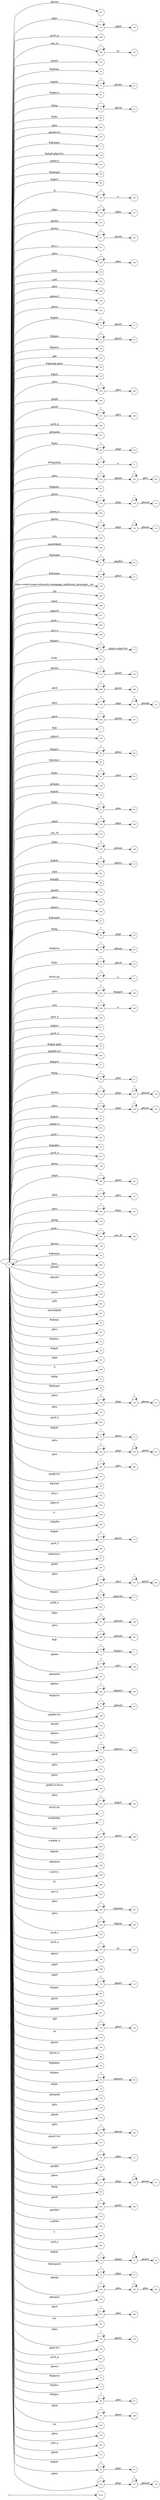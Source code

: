 digraph NFA {
  rankdir=LR;
  node [shape=circle, fontsize=10];
  __start [shape=point, label=""];
  __start -> None;
  118 [label="118"];
  251 [label="251"];
  107 [label="107"];
  174 [label="174"];
  288 [label="288"];
  106 [label="106"];
  152 [label="152"];
  59 [label="59"];
  25 [label="25"];
  81 [label="81"];
  32 [label="32"];
  88 [label="88"];
  249 [label="249"];
  13 [label="13"];
  29 [label="29"];
  155 [label="155"];
  57 [label="57"];
  51 [label="51"];
  73 [label="73"];
  127 [label="127"];
  36 [label="36"];
  75 [label="75"];
  101 [label="101"];
  56 [label="56"];
  21 [label="21"];
  86 [label="86"];
  104 [label="104"];
  140 [label="140"];
  176 [label="176"];
  210 [label="210"];
  231 [label="231"];
  211 [label="211"];
  271 [label="271"];
  238 [label="238"];
  85 [label="85"];
  263 [label="263"];
  259 [label="259"];
  190 [label="190"];
  125 [label="125"];
  250 [label="250"];
  223 [label="223"];
  16 [label="16"];
  61 [label="61"];
  0 [label="0"];
  45 [label="45"];
  247 [label="247"];
  215 [label="215"];
  15 [label="15"];
  58 [label="58"];
  248 [label="248"];
  44 [label="44"];
  243 [label="243"];
  244 [label="244"];
  196 [label="196"];
  257 [label="257"];
  233 [label="233"];
  286 [label="286"];
  175 [label="175"];
  124 [label="124"];
  277 [label="277"];
  130 [label="130"];
  157 [label="157"];
  89 [label="89"];
  5 [label="5"];
  232 [label="232"];
  65 [label="65"];
  185 [label="185"];
  108 [label="108"];
  268 [label="268"];
  117 [label="117"];
  293 [label="293"];
  306 [label="306"];
  47 [label="47"];
  94 [label="94"];
  50 [label="50"];
  100 [label="100"];
  6 [label="6"];
  290 [label="290"];
  304 [label="304"];
  173 [label="173"];
  191 [label="191"];
  283 [label="283"];
  269 [label="269"];
  31 [label="31"];
  74 [label="74"];
  301 [label="301"];
  245 [label="245"];
  213 [label="213"];
  208 [label="208"];
  120 [label="120"];
  209 [label="209"];
  206 [label="206"];
  7 [label="7"];
  194 [label="194"];
  68 [label="68"];
  40 [label="40"];
  92 [label="92"];
  95 [label="95"];
  116 [label="116"];
  186 [label="186"];
  4 [label="4"];
  159 [label="159"];
  38 [label="38"];
  64 [label="64"];
  91 [label="91"];
  182 [label="182"];
  274 [label="274"];
  139 [label="139"];
  225 [label="225"];
  14 [label="14"];
  291 [label="291"];
  82 [label="82"];
  90 [label="90"];
  145 [label="145"];
  252 [label="252"];
  193 [label="193"];
  54 [label="54"];
  28 [label="28"];
  79 [label="79"];
  80 [label="80"];
  93 [label="93"];
  3 [label="3"];
  222 [label="222"];
  294 [label="294"];
  266 [label="266"];
  87 [label="87"];
  279 [label="279"];
  35 [label="35"];
  202 [label="202"];
  37 [label="37"];
  30 [label="30"];
  114 [label="114"];
  123 [label="123"];
  217 [label="217"];
  43 [label="43"];
  272 [label="272"];
  287 [label="287"];
  78 [label="78"];
  83 [label="83"];
  275 [label="275"];
  133 [label="133"];
  146 [label="146"];
  180 [label="180"];
  216 [label="216"];
  230 [label="230"];
  113 [label="113"];
  143 [label="143"];
  284 [label="284"];
  67 [label="67"];
  148 [label="148"];
  189 [label="189"];
  49 [label="49"];
  119 [label="119"];
  303 [label="303"];
  147 [label="147"];
  23 [label="23"];
  102 [label="102"];
  149 [label="149"];
  264 [label="264"];
  307 [label="307"];
  55 [label="55"];
  253 [label="253"];
  42 [label="42"];
  34 [label="34"];
  141 [label="141"];
  166 [label="166"];
  289 [label="289"];
  27 [label="27"];
  46 [label="46"];
  129 [label="129"];
  17 [label="17"];
  144 [label="144"];
  282 [label="282"];
  12 [label="12"];
  235 [label="235"];
  260 [label="260"];
  197 [label="197"];
  110 [label="110"];
  39 [label="39"];
  273 [label="273"];
  192 [label="192"];
  305 [label="305"];
  296 [label="296"];
  18 [label="18"];
  69 [label="69"];
  9 [label="9"];
  280 [label="280"];
  97 [label="97"];
  218 [label="218"];
  246 [label="246"];
  181 [label="181"];
  122 [label="122"];
  70 [label="70"];
  262 [label="262"];
  241 [label="241"];
  62 [label="62"];
  115 [label="115"];
  33 [label="33"];
  137 [label="137"];
  240 [label="240"];
  26 [label="26"];
  8 [label="8"];
  135 [label="135"];
  161 [label="161"];
  188 [label="188"];
  77 [label="77"];
  237 [label="237"];
  183 [label="183"];
  200 [label="200"];
  154 [label="154"];
  187 [label="187"];
  171 [label="171"];
  72 [label="72"];
  205 [label="205"];
  109 [label="109"];
  221 [label="221"];
  163 [label="163"];
  198 [label="198"];
  228 [label="228"];
  24 [label="24"];
  2 [label="2"];
  1 [label="1"];
  239 [label="239"];
  165 [label="165"];
  299 [label="299"];
  261 [label="261"];
  256 [label="256"];
  41 [label="41"];
  71 [label="71"];
  160 [label="160"];
  128 [label="128"];
  300 [label="300"];
  308 [label="308"];
  270 [label="270"];
  214 [label="214"];
  226 [label="226"];
  224 [label="224"];
  278 [label="278"];
  276 [label="276"];
  195 [label="195"];
  168 [label="168"];
  169 [label="169"];
  48 [label="48"];
  172 [label="172"];
  60 [label="60"];
  220 [label="220"];
  201 [label="201"];
  132 [label="132"];
  103 [label="103"];
  164 [label="164"];
  99 [label="99"];
  84 [label="84"];
  63 [label="63"];
  10 [label="10"];
  158 [label="158"];
  219 [label="219"];
  134 [label="134"];
  242 [label="242"];
  236 [label="236"];
  153 [label="153"];
  170 [label="170"];
  199 [label="199"];
  111 [label="111"];
  96 [label="96"];
  98 [label="98"];
  179 [label="179"];
  204 [label="204"];
  177 [label="177"];
  53 [label="53"];
  255 [label="255"];
  156 [label="156"];
  298 [label="298"];
  297 [label="297"];
  229 [label="229"];
  136 [label="136"];
  265 [label="265"];
  234 [label="234"];
  22 [label="22"];
  52 [label="52"];
  184 [label="184"];
  162 [label="162"];
  203 [label="203"];
  112 [label="112"];
  302 [label="302"];
  295 [label="295"];
  212 [label="212"];
  138 [label="138"];
  178 [label="178"];
  142 [label="142"];
  105 [label="105"];
  227 [label="227"];
  281 [label="281"];
  19 [label="19"];
  121 [label="121"];
  150 [label="150"];
  258 [label="258"];
  207 [label="207"];
  76 [label="76"];
  11 [label="11"];
  66 [label="66"];
  167 [label="167"];
  292 [label="292"];
  254 [label="254"];
  267 [label="267"];
  151 [label="151"];
  285 [label="285"];
  20 [label="20"];
  131 [label="131"];
  126 [label="126"];
  { node [shape=doublecircle]; 1 2 4 6 7 9 10 11 13 15 17 19 21 24 26 27 29 31 33 34 35 36 37 38 39 40 41 42 43 44 45 46 48 49 51 53 54 55 56 57 58 59 60 62 64 65 67 69 71 73 75 76 78 80 81 82 83 84 85 86 87 88 90 92 94 96 97 98 99 100 101 102 103 105 107 110 113 116 119 122 125 128 131 133 134 136 138 140 141 142 143 144 145 146 147 148 149 150 151 152 153 154 155 156 157 158 159 160 161 162 163 164 166 168 169 171 173 175 177 179 181 183 186 187 189 190 191 192 193 194 195 196 197 198 199 200 201 202 204 205 207 209 210 212 214 215 217 218 219 220 221 223 225 227 229 231 234 237 239 241 243 245 248 249 250 251 252 253 254 256 258 259 261 262 263 264 265 266 267 268 269 270 271 272 273 274 275 277 278 279 280 281 282 283 285 286 287 288 289 290 291 292 293 295 296 297 298 299 300 301 302 303 304 305 306 307 308 }
  0 -> 0 [label="*"];
  0 -> 1 [label="#GBMPAL"];
  0 -> 2 [label="#SIvCob"];
  0 -> 3 [label="#SIvCob"];
  3 -> 3 [label="*"];
  3 -> 4 [label="a"];
  0 -> 5 [label="#WqQANb"];
  5 -> 5 [label="*"];
  5 -> 6 [label="a"];
  0 -> 7 [label="#gb"];
  0 -> 8 [label="#gb"];
  8 -> 8 [label="*"];
  8 -> 9 [label="#gbprc"];
  0 -> 10 [label="#gbb"];
  0 -> 11 [label="#gbbw"];
  0 -> 12 [label="#gbd4"];
  12 -> 12 [label="*"];
  12 -> 13 [label=".gbmc"];
  0 -> 14 [label="#gbd4"];
  14 -> 14 [label="*"];
  14 -> 15 [label=".gbmcc"];
  0 -> 16 [label="#gbd4"];
  16 -> 16 [label="*"];
  16 -> 17 [label=".gbmh"];
  0 -> 18 [label="#gbd4"];
  18 -> 18 [label="*"];
  18 -> 19 [label=".gbmtc"];
  0 -> 20 [label="#gbd4"];
  20 -> 20 [label="*"];
  20 -> 21 [label=".gbpc"];
  0 -> 22 [label="#gbd4"];
  22 -> 22 [label="*"];
  22 -> 23 [label=".gbpgs"];
  23 -> 23 [label="*"];
  23 -> 24 [label=".gbmtc"];
  0 -> 25 [label="#gbd4"];
  25 -> 25 [label="*"];
  25 -> 26 [label=".gbsbic"];
  0 -> 27 [label="#gbg"];
  0 -> 28 [label="#gbg"];
  28 -> 28 [label="*"];
  28 -> 29 [label=".gbgt"];
  0 -> 30 [label="#gbg"];
  30 -> 30 [label="*"];
  30 -> 31 [label=".gbm"];
  0 -> 32 [label="#gbg"];
  32 -> 32 [label="*"];
  32 -> 33 [label=".gbtcb"];
  0 -> 34 [label="#gbg5"];
  0 -> 35 [label="#gbg6.gbgt"];
  0 -> 36 [label="#gbg6.gbgt-hvr"];
  0 -> 37 [label="#gbgs5"];
  0 -> 38 [label="#gbi4i"];
  0 -> 39 [label="#gbi4id"];
  0 -> 40 [label="#gbi4m1"];
  0 -> 41 [label="#gbi4s"];
  0 -> 42 [label="#gbi4s1"];
  0 -> 43 [label="#gbi4t"];
  0 -> 44 [label="#gbi5"];
  0 -> 45 [label="#gbmm"];
  0 -> 46 [label="#gbmpal"];
  0 -> 47 [label="#gbmpal"];
  47 -> 47 [label="*"];
  47 -> 48 [label=".gbqfbb"];
  0 -> 49 [label="#gbmpas"];
  0 -> 50 [label="#gbmpas"];
  50 -> 50 [label="*"];
  50 -> 51 [label=".gbmt"];
  0 -> 52 [label="#gbmpasb"];
  52 -> 52 [label="*"];
  52 -> 53 [label=".gbps"];
  0 -> 54 [label="#gbmpdv"];
  0 -> 55 [label="#gbmpi"];
  0 -> 56 [label="#gbmpid"];
  0 -> 57 [label="#gbmpiw"];
  0 -> 58 [label="#gbmplp.gbps"];
  0 -> 59 [label="#gbmps"];
  0 -> 60 [label="#gbpm"];
  0 -> 61 [label="#gbpm"];
  61 -> 61 [label="*"];
  61 -> 62 [label=".gbml1"];
  0 -> 63 [label="#gbpm"];
  63 -> 63 [label="*"];
  63 -> 64 [label=".gbpmtc"];
  0 -> 65 [label="#gbpms"];
  0 -> 66 [label="#gbprc"];
  66 -> 66 [label="*"];
  66 -> 67 [label=".gbm"];
  0 -> 68 [label="#gbprc"];
  68 -> 68 [label="*"];
  68 -> 69 [label=".gbmc"];
  0 -> 70 [label="#gbprc"];
  70 -> 70 [label="*"];
  70 -> 71 [label=".gbprcbc"];
  0 -> 72 [label="#gbprc"];
  72 -> 72 [label="*"];
  72 -> 73 [label=".gbprcx"];
  0 -> 74 [label="#gbprc"];
  74 -> 74 [label="*"];
  74 -> 75 [label=".gbprcx.gbgt-hvr"];
  0 -> 76 [label="#gbprca"];
  0 -> 77 [label="#gbprca"];
  77 -> 77 [label="*"];
  77 -> 78 [label=".gbmab"];
  0 -> 79 [label="#gbprca"];
  79 -> 79 [label="*"];
  79 -> 80 [label=".gbmac"];
  0 -> 81 [label="#gbprcs"];
  0 -> 82 [label="#gbqfb"];
  0 -> 83 [label="#gbqfbw"];
  0 -> 84 [label="#gbqfqw"];
  0 -> 85 [label="#gbs"];
  0 -> 86 [label="#gbx3"];
  0 -> 87 [label="#gbx4"];
  0 -> 88 [label="#gbz"];
  0 -> 89 [label="#gbz"];
  89 -> 89 [label="*"];
  89 -> 90 [label=".gbgt"];
  0 -> 91 [label="#gbz"];
  91 -> 91 [label="*"];
  91 -> 92 [label=".gbm"];
  0 -> 93 [label="#gbz"];
  93 -> 93 [label="*"];
  93 -> 94 [label=".gbtcb"];
  0 -> 95 [label="#gbz"];
  95 -> 95 [label="*"];
  95 -> 96 [label=".gbzt"];
  0 -> 97 [label="#gbztms1"];
  0 -> 98 [label="#gog"];
  0 -> 99 [label="#gssb_b"];
  0 -> 100 [label="#gws-output-pages-elements-homepage_additional_languages__als"];
  0 -> 101 [label=".GBMCC"];
  0 -> 102 [label=".H6sW5"];
  0 -> 103 [label=".ds"];
  0 -> 104 [label=".fl"];
  104 -> 104 [label="*"];
  104 -> 105 [label="a"];
  0 -> 106 [label=".gac_m"];
  106 -> 106 [label="*"];
  106 -> 107 [label="td"];
  0 -> 108 [label=".gbem"];
  108 -> 108 [label="*"];
  108 -> 109 [label=".gbgs"];
  109 -> 109 [label="*"];
  109 -> 110 [label=".gbmab"];
  0 -> 111 [label=".gbem"];
  111 -> 111 [label="*"];
  111 -> 112 [label=".gbgs"];
  112 -> 112 [label="*"];
  112 -> 113 [label=".gbmac"];
  0 -> 114 [label=".gbemi"];
  114 -> 114 [label="*"];
  114 -> 115 [label=".gbgs"];
  115 -> 115 [label="*"];
  115 -> 116 [label=".gbmab"];
  0 -> 117 [label=".gbemi"];
  117 -> 117 [label="*"];
  117 -> 118 [label=".gbgs"];
  118 -> 118 [label="*"];
  118 -> 119 [label=".gbmac"];
  0 -> 120 [label=".gbes"];
  120 -> 120 [label="*"];
  120 -> 121 [label=".gbgs"];
  121 -> 121 [label="*"];
  121 -> 122 [label=".gbmab"];
  0 -> 123 [label=".gbes"];
  123 -> 123 [label="*"];
  123 -> 124 [label=".gbgs"];
  124 -> 124 [label="*"];
  124 -> 125 [label=".gbmac"];
  0 -> 126 [label=".gbesi"];
  126 -> 126 [label="*"];
  126 -> 127 [label=".gbgs"];
  127 -> 127 [label="*"];
  127 -> 128 [label=".gbmab"];
  0 -> 129 [label=".gbesi"];
  129 -> 129 [label="*"];
  129 -> 130 [label=".gbgs"];
  130 -> 130 [label="*"];
  130 -> 131 [label=".gbmac"];
  0 -> 132 [label=".gbf"];
  132 -> 132 [label="*"];
  132 -> 133 [label=".gbmt"];
  0 -> 134 [label=".gbg4a"];
  0 -> 135 [label=".gbg4a"];
  135 -> 135 [label="*"];
  135 -> 136 [label=".gbts"];
  0 -> 137 [label=".gbgs"];
  137 -> 137 [label="*"];
  137 -> 138 [label=".gbmab"];
  0 -> 139 [label=".gbgs"];
  139 -> 139 [label="*"];
  139 -> 140 [label=".gbmac"];
  0 -> 141 [label=".gbgt"];
  0 -> 142 [label=".gbgt-hvr"];
  0 -> 143 [label=".gbi4p"];
  0 -> 144 [label=".gbm"];
  0 -> 145 [label=".gbm0l"];
  0 -> 146 [label=".gbma"];
  0 -> 147 [label=".gbmab"];
  0 -> 148 [label=".gbmac"];
  0 -> 149 [label=".gbmc"];
  0 -> 150 [label=".gbmcc"];
  0 -> 151 [label=".gbmh"];
  0 -> 152 [label=".gbml1"];
  0 -> 153 [label=".gbml1-hvr"];
  0 -> 154 [label=".gbmlb"];
  0 -> 155 [label=".gbmlb-hvr"];
  0 -> 156 [label=".gbmlbw"];
  0 -> 157 [label=".gbmpala"];
  0 -> 158 [label=".gbmpalb"];
  0 -> 159 [label=".gbmpia"];
  0 -> 160 [label=".gbmpiaa"];
  0 -> 161 [label=".gbmpiaw"];
  0 -> 162 [label=".gbmpnw"];
  0 -> 163 [label=".gbmt"];
  0 -> 164 [label=".gbmtc"];
  0 -> 165 [label=".gbn"];
  165 -> 165 [label="*"];
  165 -> 166 [label=".gbmt"];
  0 -> 167 [label=".gbnd"];
  167 -> 167 [label="*"];
  167 -> 168 [label=".gbmt"];
  0 -> 169 [label=".gbp0"];
  0 -> 170 [label=".gbp0"];
  170 -> 170 [label="*"];
  170 -> 171 [label=".gbps"];
  0 -> 172 [label=".gbp0"];
  172 -> 172 [label="*"];
  172 -> 173 [label=".gbps2"];
  0 -> 174 [label=".gbpc"];
  174 -> 174 [label="*"];
  174 -> 175 [label=".gbpd"];
  0 -> 176 [label=".gbpc"];
  176 -> 176 [label="*"];
  176 -> 177 [label=".gbps"];
  0 -> 178 [label=".gbpc"];
  178 -> 178 [label="*"];
  178 -> 179 [label=".gbps2"];
  0 -> 180 [label=".gbpd"];
  180 -> 180 [label="*"];
  180 -> 181 [label=".gbmt"];
  0 -> 182 [label=".gbpd"];
  182 -> 182 [label="*"];
  182 -> 183 [label=".gbps"];
  0 -> 184 [label=".gbpdjs"];
  184 -> 184 [label="*"];
  184 -> 185 [label=".gbto"];
  185 -> 185 [label="*"];
  185 -> 186 [label=".gbm"];
  0 -> 187 [label=".gbpmc"];
  0 -> 188 [label=".gbpmc"];
  188 -> 188 [label="*"];
  188 -> 189 [label=".gbpmtc"];
  0 -> 190 [label=".gbpms2"];
  0 -> 191 [label=".gbprcb"];
  0 -> 192 [label=".gbprcd"];
  0 -> 193 [label=".gbprci"];
  0 -> 194 [label=".gbprct"];
  0 -> 195 [label=".gbps2"];
  0 -> 196 [label=".gbqfb"];
  0 -> 197 [label=".gbqfb-hvr"];
  0 -> 198 [label=".gbqfb-no-focus"];
  0 -> 199 [label=".gbqfba"];
  0 -> 200 [label=".gbqfba-hvr"];
  0 -> 201 [label=".gbqfbb"];
  0 -> 202 [label=".gbqfbb-hvr"];
  0 -> 203 [label=".gbrtl"];
  203 -> 203 [label="*"];
  203 -> 204 [label=".gbm"];
  0 -> 205 [label=".gbsb"];
  0 -> 206 [label=".gbsb"];
  206 -> 206 [label="*"];
  206 -> 207 [label=".gbsbb"];
  0 -> 208 [label=".gbsb"];
  208 -> 208 [label="*"];
  208 -> 209 [label=".gbsbt"];
  0 -> 210 [label=".gbsbic"];
  0 -> 211 [label=".gbsbis"];
  211 -> 211 [label="*"];
  211 -> 212 [label=".gbsbb"];
  0 -> 213 [label=".gbsbis"];
  213 -> 213 [label="*"];
  213 -> 214 [label=".gbsbt"];
  0 -> 215 [label=".gbt"];
  0 -> 216 [label=".gbtb"];
  216 -> 216 [label="*"];
  216 -> 217 [label=".gbts"];
  0 -> 218 [label=".gbtb2"];
  0 -> 219 [label=".gbtc"];
  0 -> 220 [label=".gbtcb"];
  0 -> 221 [label=".gbto"];
  0 -> 222 [label=".gbto"];
  222 -> 222 [label="*"];
  222 -> 223 [label="#gbgs5"];
  0 -> 224 [label=".gbto"];
  224 -> 224 [label="*"];
  224 -> 225 [label="#gbi4i"];
  0 -> 226 [label=".gbto"];
  226 -> 226 [label="*"];
  226 -> 227 [label="#gbi4id"];
  0 -> 228 [label=".gbto"];
  228 -> 228 [label="*"];
  228 -> 229 [label="#gbi5"];
  0 -> 230 [label=".gbto"];
  230 -> 230 [label="*"];
  230 -> 231 [label="#gbs"];
  0 -> 232 [label=".gbto"];
  232 -> 232 [label="*"];
  232 -> 233 [label=".gbg4a"];
  233 -> 233 [label="*"];
  233 -> 234 [label=".gbts"];
  0 -> 235 [label=".gbto"];
  235 -> 235 [label="*"];
  235 -> 236 [label=".gbgt"];
  236 -> 236 [label="*"];
  236 -> 237 [label=".gbtb2"];
  0 -> 238 [label=".gbto"];
  238 -> 238 [label="*"];
  238 -> 239 [label=".gbm"];
  0 -> 240 [label=".gbto"];
  240 -> 240 [label="*"];
  240 -> 241 [label=".gbmab"];
  0 -> 242 [label=".gbto"];
  242 -> 242 [label="*"];
  242 -> 243 [label=".gbmac"];
  0 -> 244 [label=".gbto"];
  244 -> 244 [label="*"];
  244 -> 245 [label=".gbts"];
  0 -> 246 [label=".gbto"];
  246 -> 246 [label="*"];
  246 -> 247 [label=".gbzt"];
  247 -> 247 [label="*"];
  247 -> 248 [label=".gbtb2"];
  0 -> 249 [label=".gbts"];
  0 -> 250 [label=".gbtsa"];
  0 -> 251 [label=".gbxms"];
  0 -> 252 [label=".gbxo"];
  0 -> 253 [label=".gbxv"];
  0 -> 254 [label=".gbxx"];
  0 -> 255 [label=".gbz0l"];
  255 -> 255 [label="*"];
  255 -> 256 [label=".gbtb2"];
  0 -> 257 [label=".gbz0l"];
  257 -> 257 [label="*"];
  257 -> 258 [label=".gbts"];
  0 -> 259 [label=".gbzt"];
  0 -> 260 [label=".gbzt"];
  260 -> 260 [label="*"];
  260 -> 261 [label=".gbts"];
  0 -> 262 [label=".gsdd_a"];
  0 -> 263 [label=".gsfi"];
  0 -> 264 [label=".gsfs"];
  0 -> 265 [label=".gsib_a"];
  0 -> 266 [label=".gsib_b"];
  0 -> 267 [label=".gsls_a"];
  0 -> 268 [label=".gsmq_a"];
  0 -> 269 [label=".gsn_a"];
  0 -> 270 [label=".gsn_b"];
  0 -> 271 [label=".gsn_c"];
  0 -> 272 [label=".gspqs_b"];
  0 -> 273 [label=".gsq_a"];
  0 -> 274 [label=".gss_ifl"];
  0 -> 275 [label=".gssb_a"];
  0 -> 276 [label=".gssb_a"];
  276 -> 276 [label="*"];
  276 -> 277 [label="td"];
  0 -> 278 [label=".gssb_c"];
  0 -> 279 [label=".gssb_e"];
  0 -> 280 [label=".gssb_f"];
  0 -> 281 [label=".gssb_g"];
  0 -> 282 [label=".gssb_h"];
  0 -> 283 [label=".gssb_i"];
  0 -> 284 [label=".gssb_i"];
  284 -> 284 [label="*"];
  284 -> 285 [label=".gss_ifl"];
  0 -> 286 [label=".gssb_k"];
  0 -> 287 [label=".gssb_l"];
  0 -> 288 [label=".gssb_m"];
  0 -> 289 [label=".h"];
  0 -> 290 [label=".lsb"];
  0 -> 291 [label=".lsbb"];
  0 -> 292 [label=".lst"];
  0 -> 293 [label=".sblc"];
  0 -> 294 [label=".sblc"];
  294 -> 294 [label="*"];
  294 -> 295 [label="a"];
  0 -> 296 [label=".z4hgWe"];
  0 -> 297 [label="a"];
  0 -> 298 [label="a.gbiba"];
  0 -> 299 [label="a.gspqs_a"];
  0 -> 300 [label="a.gssb_j"];
  0 -> 301 [label="body"];
  0 -> 302 [label="em"];
  0 -> 303 [label="form"];
  0 -> 304 [label="input"];
  0 -> 305 [label="p"];
  0 -> 306 [label="span#gbg4"];
  0 -> 307 [label="span#gbg6"];
  0 -> 308 [label="td"];
}
